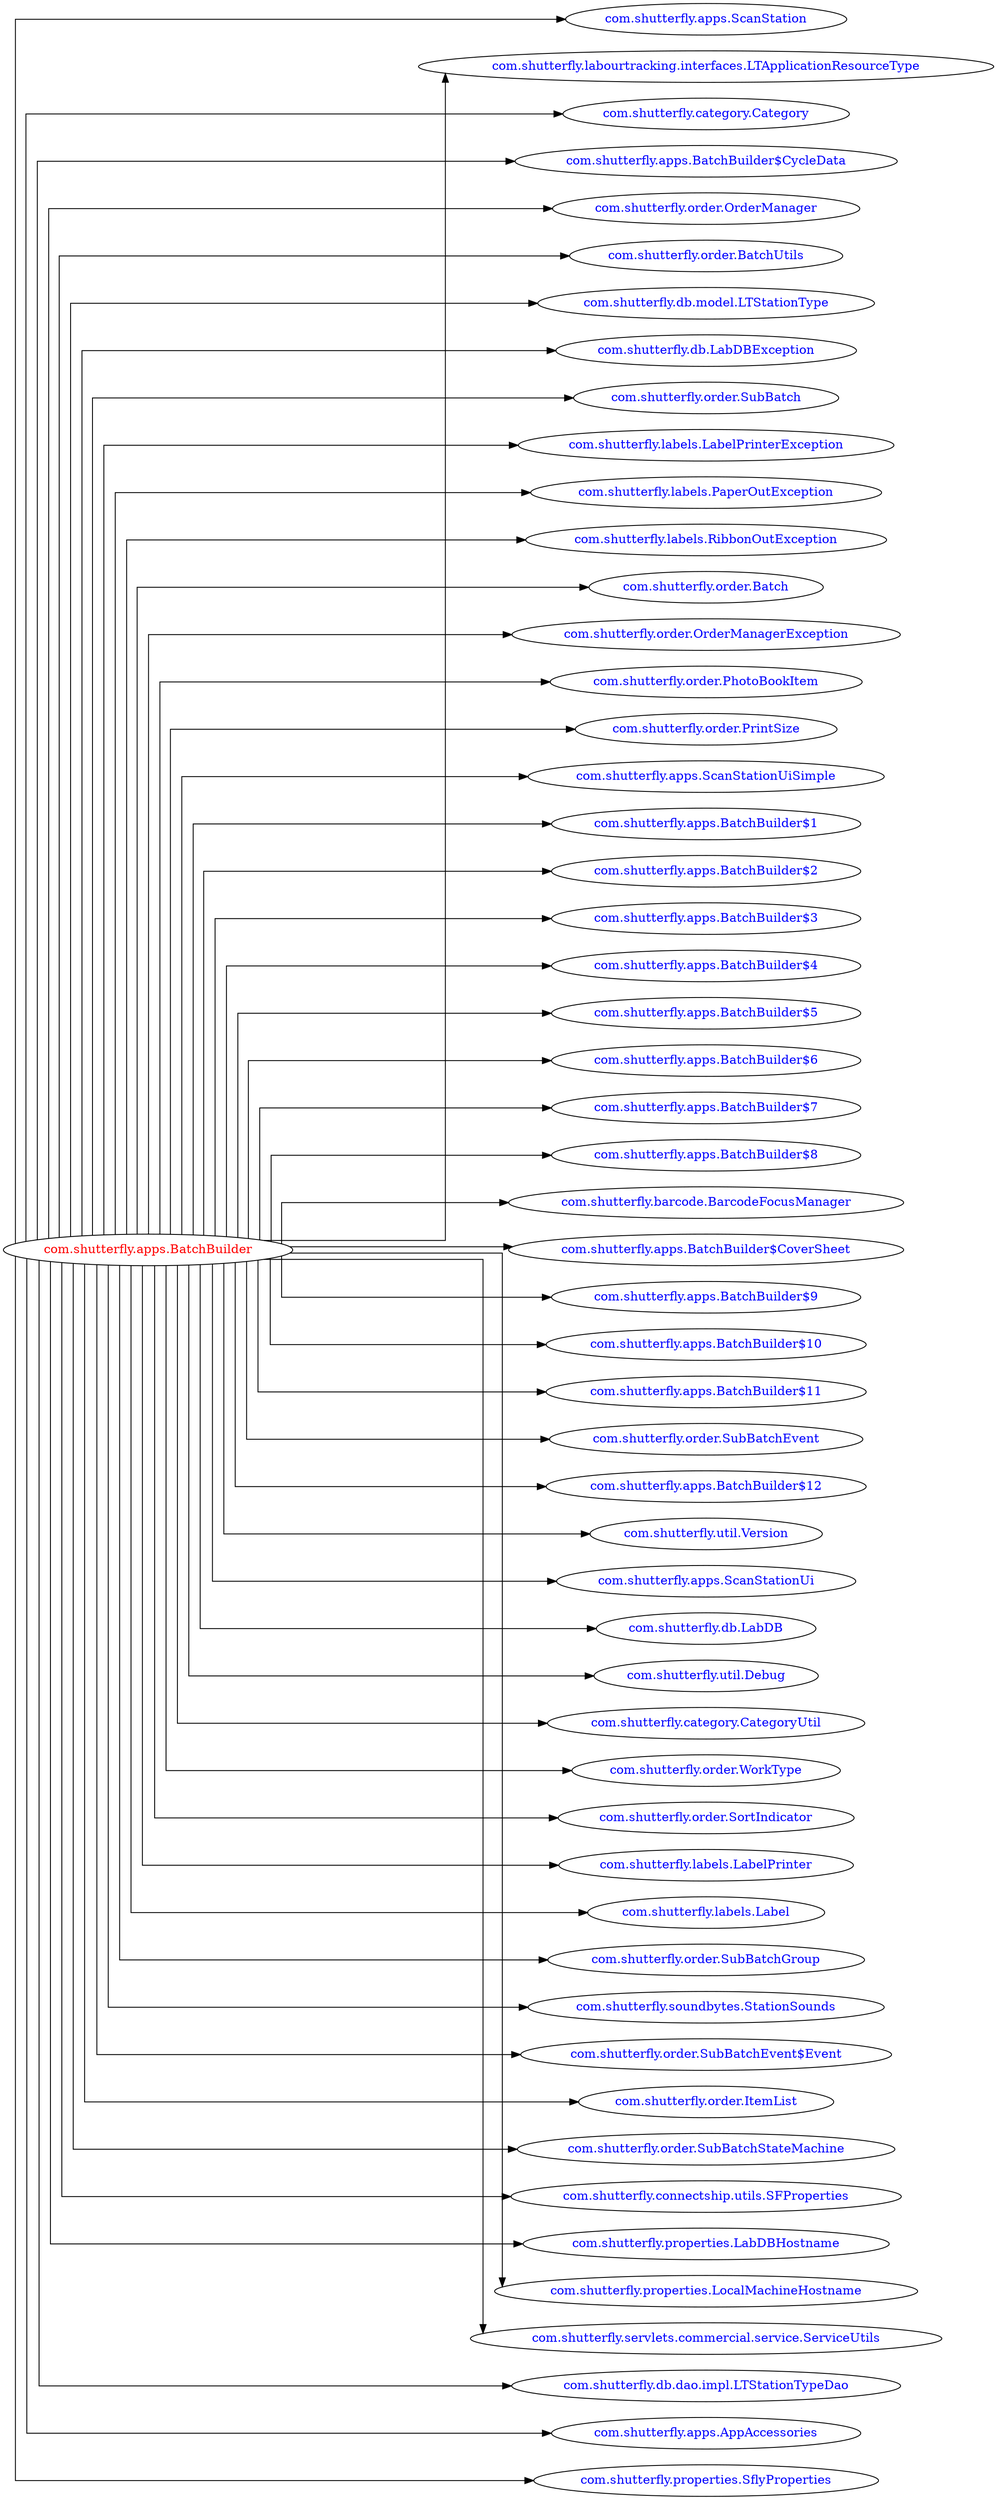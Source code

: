 digraph dependencyGraph {
 concentrate=true;
 ranksep="2.0";
 rankdir="LR"; 
 splines="ortho";
"com.shutterfly.apps.BatchBuilder" [fontcolor="red"];
"com.shutterfly.apps.ScanStation" [ fontcolor="blue" ];
"com.shutterfly.apps.BatchBuilder"->"com.shutterfly.apps.ScanStation";
"com.shutterfly.labourtracking.interfaces.LTApplicationResourceType" [ fontcolor="blue" ];
"com.shutterfly.apps.BatchBuilder"->"com.shutterfly.labourtracking.interfaces.LTApplicationResourceType";
"com.shutterfly.category.Category" [ fontcolor="blue" ];
"com.shutterfly.apps.BatchBuilder"->"com.shutterfly.category.Category";
"com.shutterfly.apps.BatchBuilder$CycleData" [ fontcolor="blue" ];
"com.shutterfly.apps.BatchBuilder"->"com.shutterfly.apps.BatchBuilder$CycleData";
"com.shutterfly.order.OrderManager" [ fontcolor="blue" ];
"com.shutterfly.apps.BatchBuilder"->"com.shutterfly.order.OrderManager";
"com.shutterfly.order.BatchUtils" [ fontcolor="blue" ];
"com.shutterfly.apps.BatchBuilder"->"com.shutterfly.order.BatchUtils";
"com.shutterfly.db.model.LTStationType" [ fontcolor="blue" ];
"com.shutterfly.apps.BatchBuilder"->"com.shutterfly.db.model.LTStationType";
"com.shutterfly.db.LabDBException" [ fontcolor="blue" ];
"com.shutterfly.apps.BatchBuilder"->"com.shutterfly.db.LabDBException";
"com.shutterfly.order.SubBatch" [ fontcolor="blue" ];
"com.shutterfly.apps.BatchBuilder"->"com.shutterfly.order.SubBatch";
"com.shutterfly.labels.LabelPrinterException" [ fontcolor="blue" ];
"com.shutterfly.apps.BatchBuilder"->"com.shutterfly.labels.LabelPrinterException";
"com.shutterfly.labels.PaperOutException" [ fontcolor="blue" ];
"com.shutterfly.apps.BatchBuilder"->"com.shutterfly.labels.PaperOutException";
"com.shutterfly.labels.RibbonOutException" [ fontcolor="blue" ];
"com.shutterfly.apps.BatchBuilder"->"com.shutterfly.labels.RibbonOutException";
"com.shutterfly.order.Batch" [ fontcolor="blue" ];
"com.shutterfly.apps.BatchBuilder"->"com.shutterfly.order.Batch";
"com.shutterfly.order.OrderManagerException" [ fontcolor="blue" ];
"com.shutterfly.apps.BatchBuilder"->"com.shutterfly.order.OrderManagerException";
"com.shutterfly.order.PhotoBookItem" [ fontcolor="blue" ];
"com.shutterfly.apps.BatchBuilder"->"com.shutterfly.order.PhotoBookItem";
"com.shutterfly.order.PrintSize" [ fontcolor="blue" ];
"com.shutterfly.apps.BatchBuilder"->"com.shutterfly.order.PrintSize";
"com.shutterfly.apps.ScanStationUiSimple" [ fontcolor="blue" ];
"com.shutterfly.apps.BatchBuilder"->"com.shutterfly.apps.ScanStationUiSimple";
"com.shutterfly.apps.BatchBuilder$1" [ fontcolor="blue" ];
"com.shutterfly.apps.BatchBuilder"->"com.shutterfly.apps.BatchBuilder$1";
"com.shutterfly.apps.BatchBuilder$2" [ fontcolor="blue" ];
"com.shutterfly.apps.BatchBuilder"->"com.shutterfly.apps.BatchBuilder$2";
"com.shutterfly.apps.BatchBuilder$3" [ fontcolor="blue" ];
"com.shutterfly.apps.BatchBuilder"->"com.shutterfly.apps.BatchBuilder$3";
"com.shutterfly.apps.BatchBuilder$4" [ fontcolor="blue" ];
"com.shutterfly.apps.BatchBuilder"->"com.shutterfly.apps.BatchBuilder$4";
"com.shutterfly.apps.BatchBuilder$5" [ fontcolor="blue" ];
"com.shutterfly.apps.BatchBuilder"->"com.shutterfly.apps.BatchBuilder$5";
"com.shutterfly.apps.BatchBuilder$6" [ fontcolor="blue" ];
"com.shutterfly.apps.BatchBuilder"->"com.shutterfly.apps.BatchBuilder$6";
"com.shutterfly.apps.BatchBuilder$7" [ fontcolor="blue" ];
"com.shutterfly.apps.BatchBuilder"->"com.shutterfly.apps.BatchBuilder$7";
"com.shutterfly.apps.BatchBuilder$8" [ fontcolor="blue" ];
"com.shutterfly.apps.BatchBuilder"->"com.shutterfly.apps.BatchBuilder$8";
"com.shutterfly.barcode.BarcodeFocusManager" [ fontcolor="blue" ];
"com.shutterfly.apps.BatchBuilder"->"com.shutterfly.barcode.BarcodeFocusManager";
"com.shutterfly.apps.BatchBuilder$CoverSheet" [ fontcolor="blue" ];
"com.shutterfly.apps.BatchBuilder"->"com.shutterfly.apps.BatchBuilder$CoverSheet";
"com.shutterfly.apps.BatchBuilder$9" [ fontcolor="blue" ];
"com.shutterfly.apps.BatchBuilder"->"com.shutterfly.apps.BatchBuilder$9";
"com.shutterfly.apps.BatchBuilder$10" [ fontcolor="blue" ];
"com.shutterfly.apps.BatchBuilder"->"com.shutterfly.apps.BatchBuilder$10";
"com.shutterfly.apps.BatchBuilder$11" [ fontcolor="blue" ];
"com.shutterfly.apps.BatchBuilder"->"com.shutterfly.apps.BatchBuilder$11";
"com.shutterfly.order.SubBatchEvent" [ fontcolor="blue" ];
"com.shutterfly.apps.BatchBuilder"->"com.shutterfly.order.SubBatchEvent";
"com.shutterfly.apps.BatchBuilder$12" [ fontcolor="blue" ];
"com.shutterfly.apps.BatchBuilder"->"com.shutterfly.apps.BatchBuilder$12";
"com.shutterfly.util.Version" [ fontcolor="blue" ];
"com.shutterfly.apps.BatchBuilder"->"com.shutterfly.util.Version";
"com.shutterfly.apps.ScanStationUi" [ fontcolor="blue" ];
"com.shutterfly.apps.BatchBuilder"->"com.shutterfly.apps.ScanStationUi";
"com.shutterfly.db.LabDB" [ fontcolor="blue" ];
"com.shutterfly.apps.BatchBuilder"->"com.shutterfly.db.LabDB";
"com.shutterfly.util.Debug" [ fontcolor="blue" ];
"com.shutterfly.apps.BatchBuilder"->"com.shutterfly.util.Debug";
"com.shutterfly.category.CategoryUtil" [ fontcolor="blue" ];
"com.shutterfly.apps.BatchBuilder"->"com.shutterfly.category.CategoryUtil";
"com.shutterfly.order.WorkType" [ fontcolor="blue" ];
"com.shutterfly.apps.BatchBuilder"->"com.shutterfly.order.WorkType";
"com.shutterfly.order.SortIndicator" [ fontcolor="blue" ];
"com.shutterfly.apps.BatchBuilder"->"com.shutterfly.order.SortIndicator";
"com.shutterfly.labels.LabelPrinter" [ fontcolor="blue" ];
"com.shutterfly.apps.BatchBuilder"->"com.shutterfly.labels.LabelPrinter";
"com.shutterfly.labels.Label" [ fontcolor="blue" ];
"com.shutterfly.apps.BatchBuilder"->"com.shutterfly.labels.Label";
"com.shutterfly.order.SubBatchGroup" [ fontcolor="blue" ];
"com.shutterfly.apps.BatchBuilder"->"com.shutterfly.order.SubBatchGroup";
"com.shutterfly.soundbytes.StationSounds" [ fontcolor="blue" ];
"com.shutterfly.apps.BatchBuilder"->"com.shutterfly.soundbytes.StationSounds";
"com.shutterfly.order.SubBatchEvent$Event" [ fontcolor="blue" ];
"com.shutterfly.apps.BatchBuilder"->"com.shutterfly.order.SubBatchEvent$Event";
"com.shutterfly.order.ItemList" [ fontcolor="blue" ];
"com.shutterfly.apps.BatchBuilder"->"com.shutterfly.order.ItemList";
"com.shutterfly.order.SubBatchStateMachine" [ fontcolor="blue" ];
"com.shutterfly.apps.BatchBuilder"->"com.shutterfly.order.SubBatchStateMachine";
"com.shutterfly.connectship.utils.SFProperties" [ fontcolor="blue" ];
"com.shutterfly.apps.BatchBuilder"->"com.shutterfly.connectship.utils.SFProperties";
"com.shutterfly.properties.LabDBHostname" [ fontcolor="blue" ];
"com.shutterfly.apps.BatchBuilder"->"com.shutterfly.properties.LabDBHostname";
"com.shutterfly.properties.LocalMachineHostname" [ fontcolor="blue" ];
"com.shutterfly.apps.BatchBuilder"->"com.shutterfly.properties.LocalMachineHostname";
"com.shutterfly.servlets.commercial.service.ServiceUtils" [ fontcolor="blue" ];
"com.shutterfly.apps.BatchBuilder"->"com.shutterfly.servlets.commercial.service.ServiceUtils";
"com.shutterfly.db.dao.impl.LTStationTypeDao" [ fontcolor="blue" ];
"com.shutterfly.apps.BatchBuilder"->"com.shutterfly.db.dao.impl.LTStationTypeDao";
"com.shutterfly.apps.AppAccessories" [ fontcolor="blue" ];
"com.shutterfly.apps.BatchBuilder"->"com.shutterfly.apps.AppAccessories";
"com.shutterfly.properties.SflyProperties" [ fontcolor="blue" ];
"com.shutterfly.apps.BatchBuilder"->"com.shutterfly.properties.SflyProperties";
}